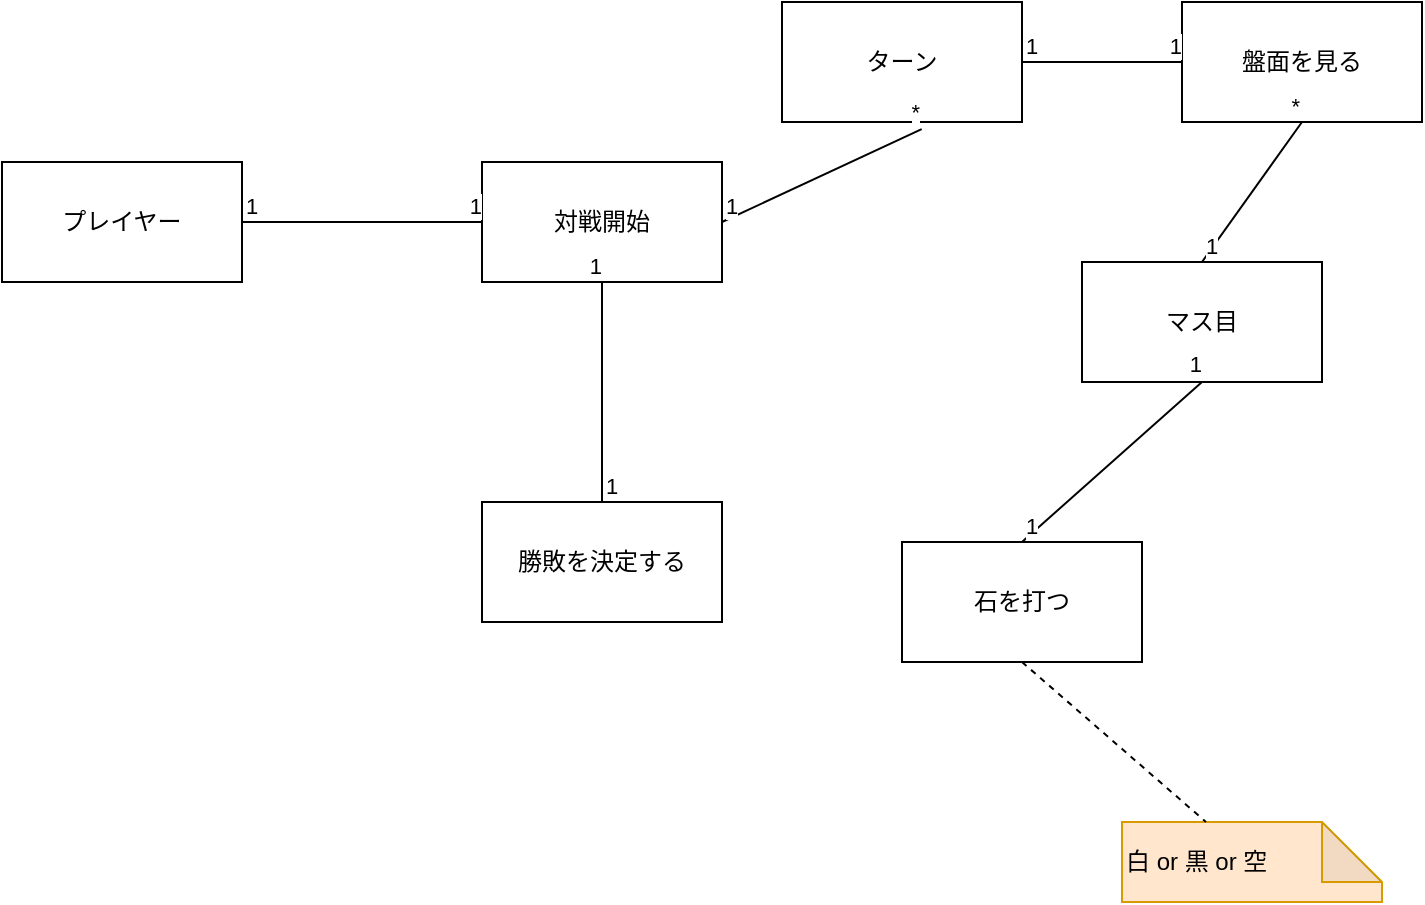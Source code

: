 <mxfile>
    <diagram id="7wXE5Q4RGX4zJAWBZGyW" name="Page-1">
        <mxGraphModel dx="789" dy="291" grid="1" gridSize="10" guides="1" tooltips="1" connect="1" arrows="1" fold="1" page="1" pageScale="1" pageWidth="850" pageHeight="1100" math="0" shadow="0">
            <root>
                <mxCell id="0"/>
                <mxCell id="1" parent="0"/>
                <mxCell id="10" value="対戦開始" style="rounded=0;whiteSpace=wrap;html=1;" parent="1" vertex="1">
                    <mxGeometry x="270" y="330" width="120" height="60" as="geometry"/>
                </mxCell>
                <mxCell id="11" value="盤面を見る" style="rounded=0;whiteSpace=wrap;html=1;" parent="1" vertex="1">
                    <mxGeometry x="620" y="250" width="120" height="60" as="geometry"/>
                </mxCell>
                <mxCell id="12" value="石を打つ" style="rounded=0;whiteSpace=wrap;html=1;" parent="1" vertex="1">
                    <mxGeometry x="480" y="520" width="120" height="60" as="geometry"/>
                </mxCell>
                <mxCell id="13" value="勝敗を決定する" style="rounded=0;whiteSpace=wrap;html=1;" parent="1" vertex="1">
                    <mxGeometry x="270" y="500" width="120" height="60" as="geometry"/>
                </mxCell>
                <mxCell id="14" value="プレイヤー" style="rounded=0;whiteSpace=wrap;html=1;" parent="1" vertex="1">
                    <mxGeometry x="30" y="330" width="120" height="60" as="geometry"/>
                </mxCell>
                <mxCell id="15" value="白 or 黒 or 空" style="shape=note;whiteSpace=wrap;html=1;backgroundOutline=1;darkOpacity=0.05;align=left;fillColor=#ffe6cc;strokeColor=#d79b00;" parent="1" vertex="1">
                    <mxGeometry x="590" y="660" width="130" height="40" as="geometry"/>
                </mxCell>
                <mxCell id="16" value="" style="endArrow=none;dashed=1;html=1;exitX=0.5;exitY=1;exitDx=0;exitDy=0;" parent="1" source="12" target="15" edge="1">
                    <mxGeometry width="50" height="50" relative="1" as="geometry">
                        <mxPoint x="530" y="430" as="sourcePoint"/>
                        <mxPoint x="580" y="380" as="targetPoint"/>
                    </mxGeometry>
                </mxCell>
                <mxCell id="17" value="" style="endArrow=none;html=1;entryX=0;entryY=0.5;entryDx=0;entryDy=0;exitX=1;exitY=0.5;exitDx=0;exitDy=0;" parent="1" source="14" target="10" edge="1">
                    <mxGeometry relative="1" as="geometry">
                        <mxPoint x="150" y="359.5" as="sourcePoint"/>
                        <mxPoint x="180" y="450" as="targetPoint"/>
                    </mxGeometry>
                </mxCell>
                <mxCell id="18" value="1" style="edgeLabel;resizable=0;html=1;align=left;verticalAlign=bottom;" parent="17" connectable="0" vertex="1">
                    <mxGeometry x="-1" relative="1" as="geometry"/>
                </mxCell>
                <mxCell id="19" value="1" style="edgeLabel;resizable=0;html=1;align=right;verticalAlign=bottom;" parent="17" connectable="0" vertex="1">
                    <mxGeometry x="1" relative="1" as="geometry"/>
                </mxCell>
                <mxCell id="20" value="" style="endArrow=none;html=1;entryX=0.5;entryY=1;entryDx=0;entryDy=0;exitX=0.5;exitY=0;exitDx=0;exitDy=0;" parent="1" source="13" target="10" edge="1">
                    <mxGeometry relative="1" as="geometry">
                        <mxPoint x="190" y="440" as="sourcePoint"/>
                        <mxPoint x="310" y="440" as="targetPoint"/>
                    </mxGeometry>
                </mxCell>
                <mxCell id="21" value="1" style="edgeLabel;resizable=0;html=1;align=left;verticalAlign=bottom;" parent="20" connectable="0" vertex="1">
                    <mxGeometry x="-1" relative="1" as="geometry"/>
                </mxCell>
                <mxCell id="22" value="1" style="edgeLabel;resizable=0;html=1;align=right;verticalAlign=bottom;" parent="20" connectable="0" vertex="1">
                    <mxGeometry x="1" relative="1" as="geometry"/>
                </mxCell>
                <mxCell id="23" value="ターン" style="rounded=0;whiteSpace=wrap;html=1;" parent="1" vertex="1">
                    <mxGeometry x="420" y="250" width="120" height="60" as="geometry"/>
                </mxCell>
                <mxCell id="24" value="" style="endArrow=none;html=1;entryX=0.582;entryY=1.06;entryDx=0;entryDy=0;exitX=1;exitY=0.5;exitDx=0;exitDy=0;entryPerimeter=0;" parent="1" source="10" target="23" edge="1">
                    <mxGeometry relative="1" as="geometry">
                        <mxPoint x="340" y="510" as="sourcePoint"/>
                        <mxPoint x="340" y="400" as="targetPoint"/>
                    </mxGeometry>
                </mxCell>
                <mxCell id="25" value="1" style="edgeLabel;resizable=0;html=1;align=left;verticalAlign=bottom;" parent="24" connectable="0" vertex="1">
                    <mxGeometry x="-1" relative="1" as="geometry"/>
                </mxCell>
                <mxCell id="26" value="*" style="edgeLabel;resizable=0;html=1;align=right;verticalAlign=bottom;" parent="24" connectable="0" vertex="1">
                    <mxGeometry x="1" relative="1" as="geometry"/>
                </mxCell>
                <mxCell id="27" value="" style="endArrow=none;html=1;entryX=0;entryY=0.5;entryDx=0;entryDy=0;exitX=1;exitY=0.5;exitDx=0;exitDy=0;" parent="1" source="23" target="11" edge="1">
                    <mxGeometry relative="1" as="geometry">
                        <mxPoint x="400" y="370" as="sourcePoint"/>
                        <mxPoint x="499.84" y="323.6" as="targetPoint"/>
                    </mxGeometry>
                </mxCell>
                <mxCell id="28" value="1" style="edgeLabel;resizable=0;html=1;align=left;verticalAlign=bottom;" parent="27" connectable="0" vertex="1">
                    <mxGeometry x="-1" relative="1" as="geometry"/>
                </mxCell>
                <mxCell id="29" value="1" style="edgeLabel;resizable=0;html=1;align=right;verticalAlign=bottom;" parent="27" connectable="0" vertex="1">
                    <mxGeometry x="1" relative="1" as="geometry"/>
                </mxCell>
                <mxCell id="31" value="マス目" style="rounded=0;whiteSpace=wrap;html=1;" parent="1" vertex="1">
                    <mxGeometry x="570" y="380" width="120" height="60" as="geometry"/>
                </mxCell>
                <mxCell id="33" value="" style="endArrow=none;html=1;entryX=0.5;entryY=1;entryDx=0;entryDy=0;exitX=0.5;exitY=0;exitDx=0;exitDy=0;" parent="1" source="31" target="11" edge="1">
                    <mxGeometry relative="1" as="geometry">
                        <mxPoint x="550" y="290" as="sourcePoint"/>
                        <mxPoint x="630" y="290" as="targetPoint"/>
                    </mxGeometry>
                </mxCell>
                <mxCell id="34" value="1" style="edgeLabel;resizable=0;html=1;align=left;verticalAlign=bottom;" parent="33" connectable="0" vertex="1">
                    <mxGeometry x="-1" relative="1" as="geometry"/>
                </mxCell>
                <mxCell id="35" value="*" style="edgeLabel;resizable=0;html=1;align=right;verticalAlign=bottom;" parent="33" connectable="0" vertex="1">
                    <mxGeometry x="1" relative="1" as="geometry"/>
                </mxCell>
                <mxCell id="37" value="" style="endArrow=none;html=1;entryX=0.5;entryY=1;entryDx=0;entryDy=0;exitX=0.5;exitY=0;exitDx=0;exitDy=0;" parent="1" source="12" target="31" edge="1">
                    <mxGeometry relative="1" as="geometry">
                        <mxPoint x="480" y="520" as="sourcePoint"/>
                        <mxPoint x="530" y="450" as="targetPoint"/>
                    </mxGeometry>
                </mxCell>
                <mxCell id="38" value="1" style="edgeLabel;resizable=0;html=1;align=left;verticalAlign=bottom;" parent="37" connectable="0" vertex="1">
                    <mxGeometry x="-1" relative="1" as="geometry"/>
                </mxCell>
                <mxCell id="39" value="1" style="edgeLabel;resizable=0;html=1;align=right;verticalAlign=bottom;" parent="37" connectable="0" vertex="1">
                    <mxGeometry x="1" relative="1" as="geometry"/>
                </mxCell>
            </root>
        </mxGraphModel>
    </diagram>
</mxfile>